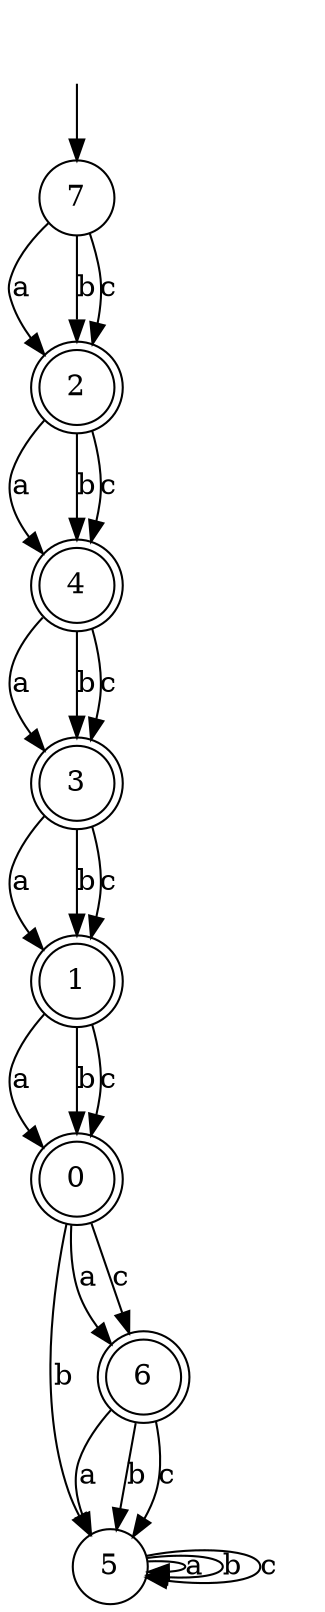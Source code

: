 digraph g {
__start [label=""shape=none]
	7[shape="circle" label="7"]
	0[shape="doublecircle" label="0"]
	1[shape="doublecircle" label="1"]
	2[shape="doublecircle" label="2"]
	3[shape="doublecircle" label="3"]
	4[shape="doublecircle" label="4"]
	5[shape="circle" label="5"]
	6[shape="doublecircle" label="6"]

__start -> 7
	0 -> 6 [label="a"]
	0 -> 5 [label="b"]
	0 -> 6 [label="c"]
	1 -> 0 [label="a"]
	1 -> 0 [label="b"]
	1 -> 0 [label="c"]
	2 -> 4 [label="a"]
	2 -> 4 [label="b"]
	2 -> 4 [label="c"]
	3 -> 1 [label="a"]
	3 -> 1 [label="b"]
	3 -> 1 [label="c"]
	4 -> 3 [label="a"]
	4 -> 3 [label="b"]
	4 -> 3 [label="c"]
	5 -> 5 [label="a"]
	5 -> 5 [label="b"]
	5 -> 5 [label="c"]
	6 -> 5 [label="a"]
	6 -> 5 [label="b"]
	6 -> 5 [label="c"]
	7 -> 2 [label="a"]
	7 -> 2 [label="b"]
	7 -> 2 [label="c"]
}
